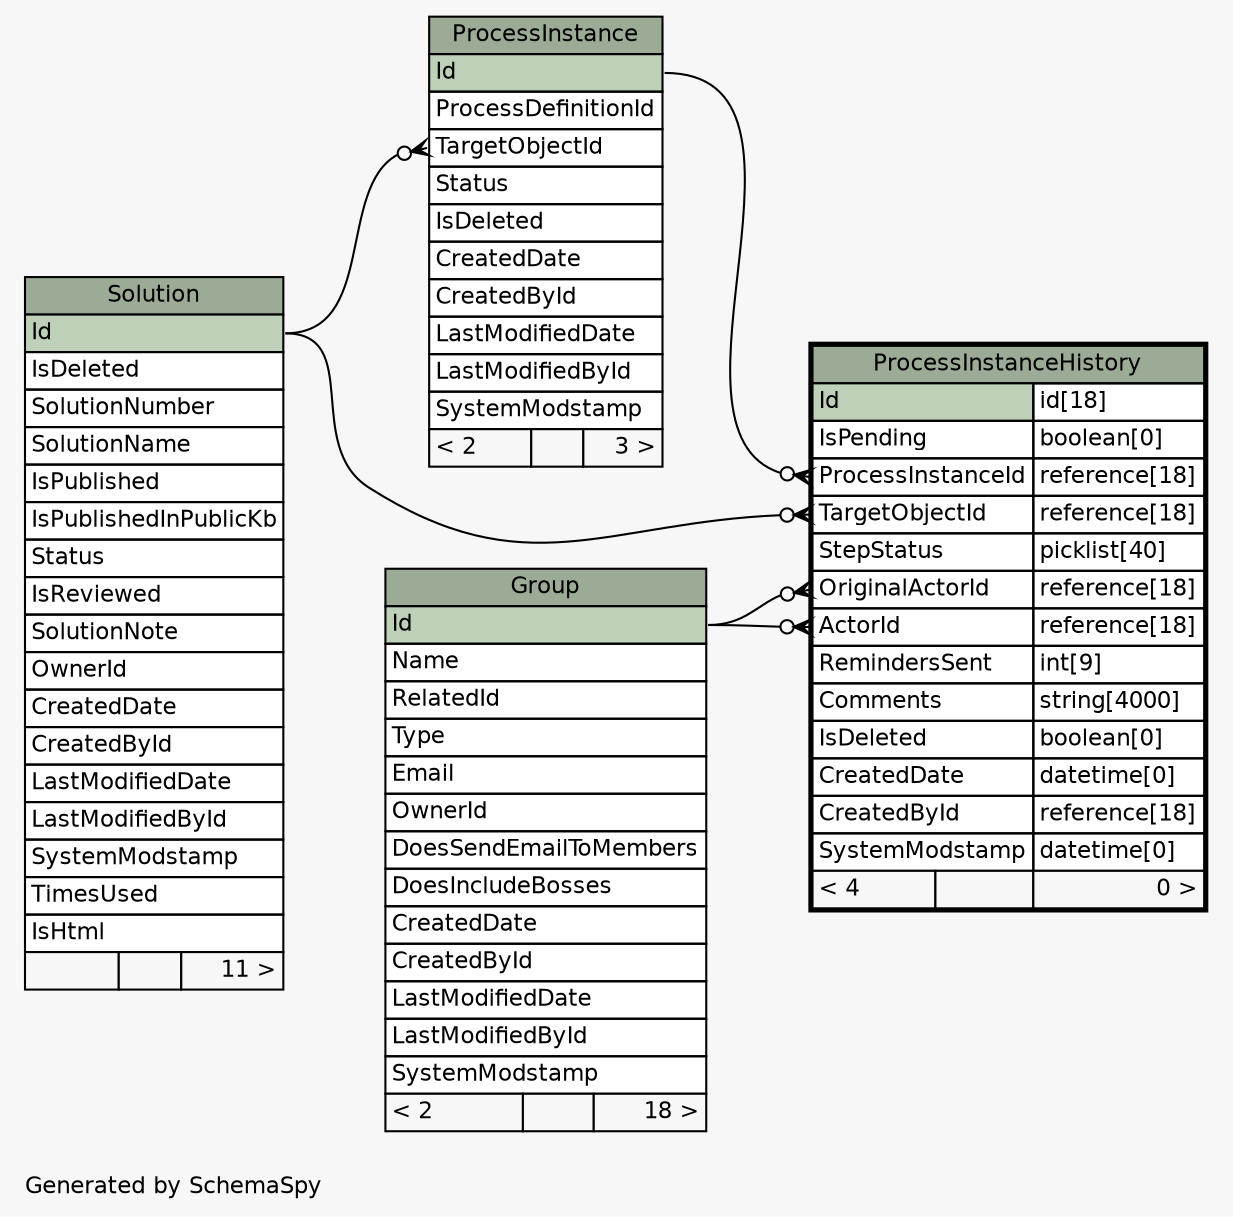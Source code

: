 // dot 2.36.0 on Mac OS X 10.11.6
// SchemaSpy rev 590
digraph "oneDegreeRelationshipsDiagram" {
  graph [
    rankdir="RL"
    bgcolor="#f7f7f7"
    label="\nGenerated by SchemaSpy"
    labeljust="l"
    nodesep="0.18"
    ranksep="0.46"
    fontname="Helvetica"
    fontsize="11"
  ];
  node [
    fontname="Helvetica"
    fontsize="11"
    shape="plaintext"
  ];
  edge [
    arrowsize="0.8"
  ];
  "ProcessInstance":"TargetObjectId":w -> "Solution":"Id":e [arrowhead=none dir=back arrowtail=crowodot];
  "ProcessInstanceHistory":"ActorId":w -> "Group":"Id":e [arrowhead=none dir=back arrowtail=crowodot];
  "ProcessInstanceHistory":"OriginalActorId":w -> "Group":"Id":e [arrowhead=none dir=back arrowtail=crowodot];
  "ProcessInstanceHistory":"ProcessInstanceId":w -> "ProcessInstance":"Id":e [arrowhead=none dir=back arrowtail=crowodot];
  "ProcessInstanceHistory":"TargetObjectId":w -> "Solution":"Id":e [arrowhead=none dir=back arrowtail=crowodot];
  "Group" [
    label=<
    <TABLE BORDER="0" CELLBORDER="1" CELLSPACING="0" BGCOLOR="#ffffff">
      <TR><TD COLSPAN="3" BGCOLOR="#9bab96" ALIGN="CENTER">Group</TD></TR>
      <TR><TD PORT="Id" COLSPAN="3" BGCOLOR="#bed1b8" ALIGN="LEFT">Id</TD></TR>
      <TR><TD PORT="Name" COLSPAN="3" ALIGN="LEFT">Name</TD></TR>
      <TR><TD PORT="RelatedId" COLSPAN="3" ALIGN="LEFT">RelatedId</TD></TR>
      <TR><TD PORT="Type" COLSPAN="3" ALIGN="LEFT">Type</TD></TR>
      <TR><TD PORT="Email" COLSPAN="3" ALIGN="LEFT">Email</TD></TR>
      <TR><TD PORT="OwnerId" COLSPAN="3" ALIGN="LEFT">OwnerId</TD></TR>
      <TR><TD PORT="DoesSendEmailToMembers" COLSPAN="3" ALIGN="LEFT">DoesSendEmailToMembers</TD></TR>
      <TR><TD PORT="DoesIncludeBosses" COLSPAN="3" ALIGN="LEFT">DoesIncludeBosses</TD></TR>
      <TR><TD PORT="CreatedDate" COLSPAN="3" ALIGN="LEFT">CreatedDate</TD></TR>
      <TR><TD PORT="CreatedById" COLSPAN="3" ALIGN="LEFT">CreatedById</TD></TR>
      <TR><TD PORT="LastModifiedDate" COLSPAN="3" ALIGN="LEFT">LastModifiedDate</TD></TR>
      <TR><TD PORT="LastModifiedById" COLSPAN="3" ALIGN="LEFT">LastModifiedById</TD></TR>
      <TR><TD PORT="SystemModstamp" COLSPAN="3" ALIGN="LEFT">SystemModstamp</TD></TR>
      <TR><TD ALIGN="LEFT" BGCOLOR="#f7f7f7">&lt; 2</TD><TD ALIGN="RIGHT" BGCOLOR="#f7f7f7">  </TD><TD ALIGN="RIGHT" BGCOLOR="#f7f7f7">18 &gt;</TD></TR>
    </TABLE>>
    URL="Group.html"
    tooltip="Group"
  ];
  "ProcessInstance" [
    label=<
    <TABLE BORDER="0" CELLBORDER="1" CELLSPACING="0" BGCOLOR="#ffffff">
      <TR><TD COLSPAN="3" BGCOLOR="#9bab96" ALIGN="CENTER">ProcessInstance</TD></TR>
      <TR><TD PORT="Id" COLSPAN="3" BGCOLOR="#bed1b8" ALIGN="LEFT">Id</TD></TR>
      <TR><TD PORT="ProcessDefinitionId" COLSPAN="3" ALIGN="LEFT">ProcessDefinitionId</TD></TR>
      <TR><TD PORT="TargetObjectId" COLSPAN="3" ALIGN="LEFT">TargetObjectId</TD></TR>
      <TR><TD PORT="Status" COLSPAN="3" ALIGN="LEFT">Status</TD></TR>
      <TR><TD PORT="IsDeleted" COLSPAN="3" ALIGN="LEFT">IsDeleted</TD></TR>
      <TR><TD PORT="CreatedDate" COLSPAN="3" ALIGN="LEFT">CreatedDate</TD></TR>
      <TR><TD PORT="CreatedById" COLSPAN="3" ALIGN="LEFT">CreatedById</TD></TR>
      <TR><TD PORT="LastModifiedDate" COLSPAN="3" ALIGN="LEFT">LastModifiedDate</TD></TR>
      <TR><TD PORT="LastModifiedById" COLSPAN="3" ALIGN="LEFT">LastModifiedById</TD></TR>
      <TR><TD PORT="SystemModstamp" COLSPAN="3" ALIGN="LEFT">SystemModstamp</TD></TR>
      <TR><TD ALIGN="LEFT" BGCOLOR="#f7f7f7">&lt; 2</TD><TD ALIGN="RIGHT" BGCOLOR="#f7f7f7">  </TD><TD ALIGN="RIGHT" BGCOLOR="#f7f7f7">3 &gt;</TD></TR>
    </TABLE>>
    URL="ProcessInstance.html"
    tooltip="ProcessInstance"
  ];
  "ProcessInstanceHistory" [
    label=<
    <TABLE BORDER="2" CELLBORDER="1" CELLSPACING="0" BGCOLOR="#ffffff">
      <TR><TD COLSPAN="3" BGCOLOR="#9bab96" ALIGN="CENTER">ProcessInstanceHistory</TD></TR>
      <TR><TD PORT="Id" COLSPAN="2" BGCOLOR="#bed1b8" ALIGN="LEFT">Id</TD><TD PORT="Id.type" ALIGN="LEFT">id[18]</TD></TR>
      <TR><TD PORT="IsPending" COLSPAN="2" ALIGN="LEFT">IsPending</TD><TD PORT="IsPending.type" ALIGN="LEFT">boolean[0]</TD></TR>
      <TR><TD PORT="ProcessInstanceId" COLSPAN="2" ALIGN="LEFT">ProcessInstanceId</TD><TD PORT="ProcessInstanceId.type" ALIGN="LEFT">reference[18]</TD></TR>
      <TR><TD PORT="TargetObjectId" COLSPAN="2" ALIGN="LEFT">TargetObjectId</TD><TD PORT="TargetObjectId.type" ALIGN="LEFT">reference[18]</TD></TR>
      <TR><TD PORT="StepStatus" COLSPAN="2" ALIGN="LEFT">StepStatus</TD><TD PORT="StepStatus.type" ALIGN="LEFT">picklist[40]</TD></TR>
      <TR><TD PORT="OriginalActorId" COLSPAN="2" ALIGN="LEFT">OriginalActorId</TD><TD PORT="OriginalActorId.type" ALIGN="LEFT">reference[18]</TD></TR>
      <TR><TD PORT="ActorId" COLSPAN="2" ALIGN="LEFT">ActorId</TD><TD PORT="ActorId.type" ALIGN="LEFT">reference[18]</TD></TR>
      <TR><TD PORT="RemindersSent" COLSPAN="2" ALIGN="LEFT">RemindersSent</TD><TD PORT="RemindersSent.type" ALIGN="LEFT">int[9]</TD></TR>
      <TR><TD PORT="Comments" COLSPAN="2" ALIGN="LEFT">Comments</TD><TD PORT="Comments.type" ALIGN="LEFT">string[4000]</TD></TR>
      <TR><TD PORT="IsDeleted" COLSPAN="2" ALIGN="LEFT">IsDeleted</TD><TD PORT="IsDeleted.type" ALIGN="LEFT">boolean[0]</TD></TR>
      <TR><TD PORT="CreatedDate" COLSPAN="2" ALIGN="LEFT">CreatedDate</TD><TD PORT="CreatedDate.type" ALIGN="LEFT">datetime[0]</TD></TR>
      <TR><TD PORT="CreatedById" COLSPAN="2" ALIGN="LEFT">CreatedById</TD><TD PORT="CreatedById.type" ALIGN="LEFT">reference[18]</TD></TR>
      <TR><TD PORT="SystemModstamp" COLSPAN="2" ALIGN="LEFT">SystemModstamp</TD><TD PORT="SystemModstamp.type" ALIGN="LEFT">datetime[0]</TD></TR>
      <TR><TD ALIGN="LEFT" BGCOLOR="#f7f7f7">&lt; 4</TD><TD ALIGN="RIGHT" BGCOLOR="#f7f7f7">  </TD><TD ALIGN="RIGHT" BGCOLOR="#f7f7f7">0 &gt;</TD></TR>
    </TABLE>>
    URL="ProcessInstanceHistory.html"
    tooltip="ProcessInstanceHistory"
  ];
  "Solution" [
    label=<
    <TABLE BORDER="0" CELLBORDER="1" CELLSPACING="0" BGCOLOR="#ffffff">
      <TR><TD COLSPAN="3" BGCOLOR="#9bab96" ALIGN="CENTER">Solution</TD></TR>
      <TR><TD PORT="Id" COLSPAN="3" BGCOLOR="#bed1b8" ALIGN="LEFT">Id</TD></TR>
      <TR><TD PORT="IsDeleted" COLSPAN="3" ALIGN="LEFT">IsDeleted</TD></TR>
      <TR><TD PORT="SolutionNumber" COLSPAN="3" ALIGN="LEFT">SolutionNumber</TD></TR>
      <TR><TD PORT="SolutionName" COLSPAN="3" ALIGN="LEFT">SolutionName</TD></TR>
      <TR><TD PORT="IsPublished" COLSPAN="3" ALIGN="LEFT">IsPublished</TD></TR>
      <TR><TD PORT="IsPublishedInPublicKb" COLSPAN="3" ALIGN="LEFT">IsPublishedInPublicKb</TD></TR>
      <TR><TD PORT="Status" COLSPAN="3" ALIGN="LEFT">Status</TD></TR>
      <TR><TD PORT="IsReviewed" COLSPAN="3" ALIGN="LEFT">IsReviewed</TD></TR>
      <TR><TD PORT="SolutionNote" COLSPAN="3" ALIGN="LEFT">SolutionNote</TD></TR>
      <TR><TD PORT="OwnerId" COLSPAN="3" ALIGN="LEFT">OwnerId</TD></TR>
      <TR><TD PORT="CreatedDate" COLSPAN="3" ALIGN="LEFT">CreatedDate</TD></TR>
      <TR><TD PORT="CreatedById" COLSPAN="3" ALIGN="LEFT">CreatedById</TD></TR>
      <TR><TD PORT="LastModifiedDate" COLSPAN="3" ALIGN="LEFT">LastModifiedDate</TD></TR>
      <TR><TD PORT="LastModifiedById" COLSPAN="3" ALIGN="LEFT">LastModifiedById</TD></TR>
      <TR><TD PORT="SystemModstamp" COLSPAN="3" ALIGN="LEFT">SystemModstamp</TD></TR>
      <TR><TD PORT="TimesUsed" COLSPAN="3" ALIGN="LEFT">TimesUsed</TD></TR>
      <TR><TD PORT="IsHtml" COLSPAN="3" ALIGN="LEFT">IsHtml</TD></TR>
      <TR><TD ALIGN="LEFT" BGCOLOR="#f7f7f7">  </TD><TD ALIGN="RIGHT" BGCOLOR="#f7f7f7">  </TD><TD ALIGN="RIGHT" BGCOLOR="#f7f7f7">11 &gt;</TD></TR>
    </TABLE>>
    URL="Solution.html"
    tooltip="Solution"
  ];
}
